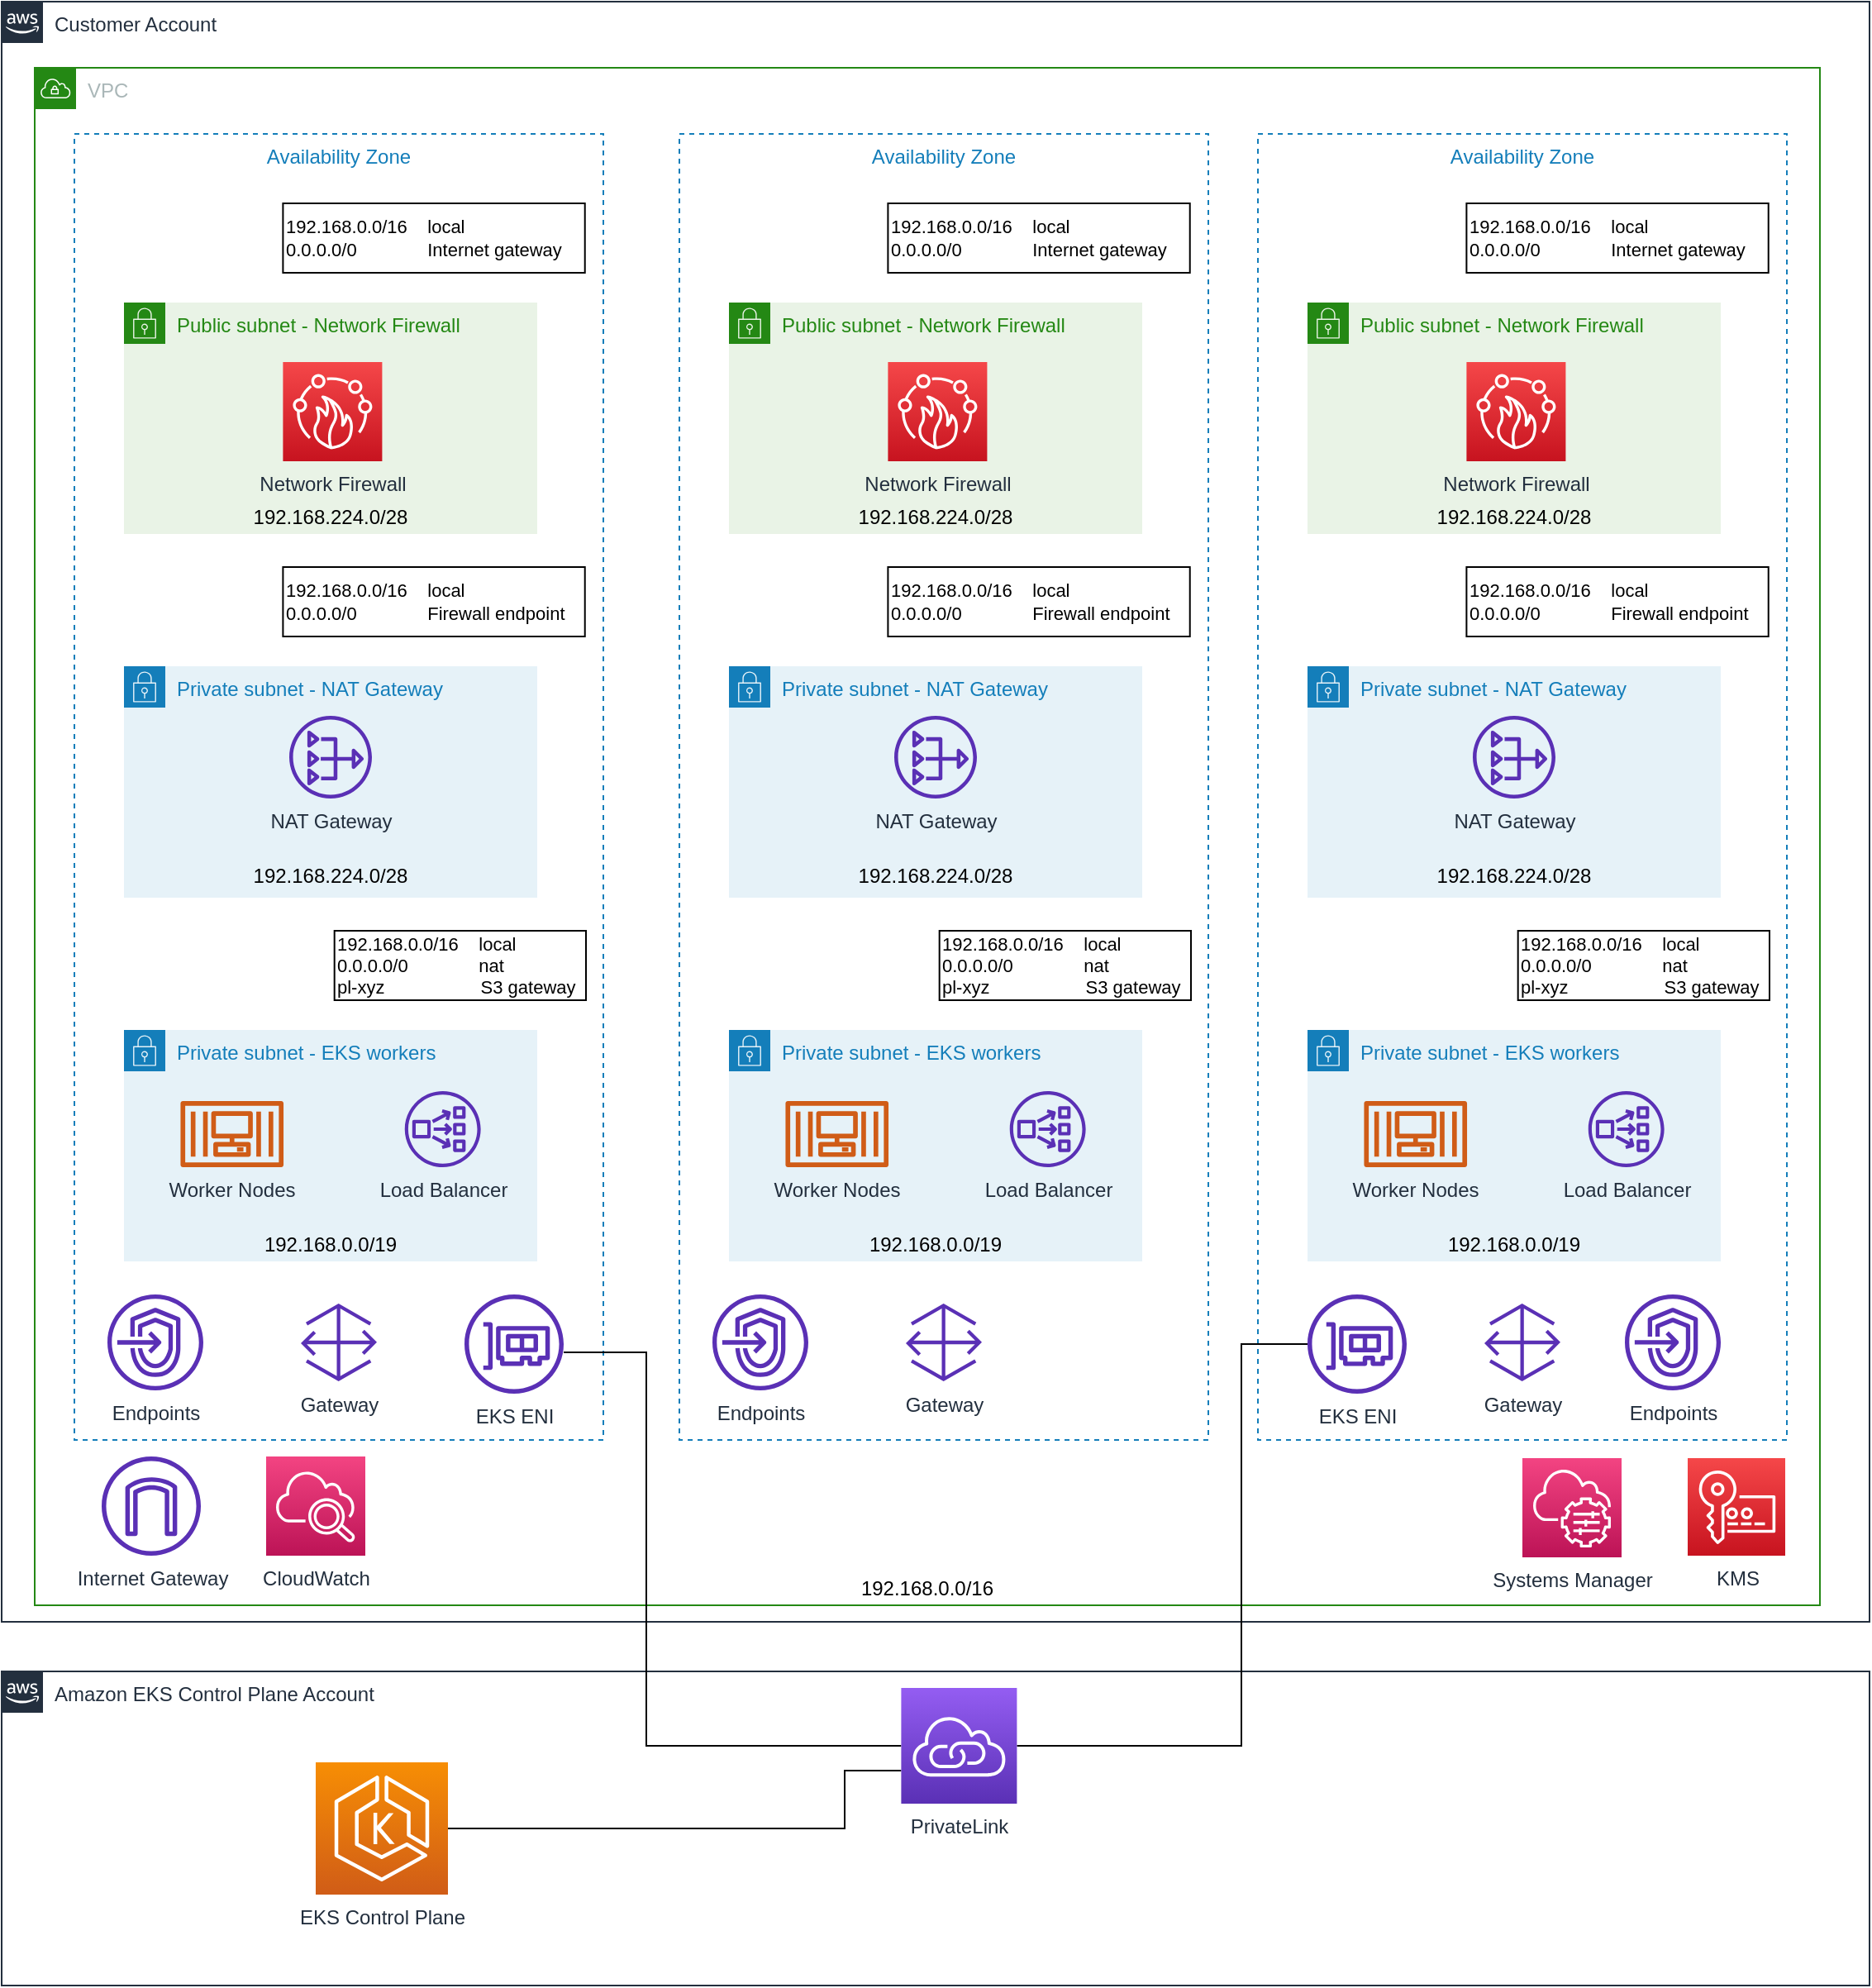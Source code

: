 <mxfile version="14.4.3" type="device"><diagram id="Ht1M8jgEwFfnCIfOTk4-" name="Page-1"><mxGraphModel dx="1678" dy="1892" grid="1" gridSize="10" guides="1" tooltips="1" connect="1" arrows="1" fold="1" page="1" pageScale="1" pageWidth="1169" pageHeight="827" math="0" shadow="0"><root><mxCell id="0"/><mxCell id="1" parent="0"/><mxCell id="UEzPUAAOIrF-is8g5C7q-74" value="Customer Account" style="points=[[0,0],[0.25,0],[0.5,0],[0.75,0],[1,0],[1,0.25],[1,0.5],[1,0.75],[1,1],[0.75,1],[0.5,1],[0.25,1],[0,1],[0,0.75],[0,0.5],[0,0.25]];outlineConnect=0;gradientColor=none;html=1;whiteSpace=wrap;fontSize=12;fontStyle=0;shape=mxgraph.aws4.group;grIcon=mxgraph.aws4.group_aws_cloud_alt;strokeColor=#232F3E;fillColor=none;verticalAlign=top;align=left;spacingLeft=30;fontColor=#232F3E;dashed=0;labelBackgroundColor=#ffffff;" parent="1" vertex="1"><mxGeometry x="20" y="-280" width="1130" height="980" as="geometry"/></mxCell><mxCell id="4IRTycI_wWRvnbGvujeR-6" value="VPC" style="points=[[0,0],[0.25,0],[0.5,0],[0.75,0],[1,0],[1,0.25],[1,0.5],[1,0.75],[1,1],[0.75,1],[0.5,1],[0.25,1],[0,1],[0,0.75],[0,0.5],[0,0.25]];outlineConnect=0;gradientColor=none;html=1;whiteSpace=wrap;fontSize=12;fontStyle=0;shape=mxgraph.aws4.group;grIcon=mxgraph.aws4.group_vpc;strokeColor=#248814;fillColor=none;verticalAlign=top;align=left;spacingLeft=30;fontColor=#AAB7B8;dashed=0;" vertex="1" parent="1"><mxGeometry x="40" y="-240" width="1080" height="930" as="geometry"/></mxCell><mxCell id="4IRTycI_wWRvnbGvujeR-10" value="Availability Zone" style="fillColor=none;strokeColor=#147EBA;dashed=1;verticalAlign=top;fontStyle=0;fontColor=#147EBA;" vertex="1" parent="1"><mxGeometry x="64" y="-200" width="320" height="790" as="geometry"/></mxCell><mxCell id="4IRTycI_wWRvnbGvujeR-2" value="Amazon EKS Control Plane Account" style="points=[[0,0],[0.25,0],[0.5,0],[0.75,0],[1,0],[1,0.25],[1,0.5],[1,0.75],[1,1],[0.75,1],[0.5,1],[0.25,1],[0,1],[0,0.75],[0,0.5],[0,0.25]];outlineConnect=0;gradientColor=none;html=1;whiteSpace=wrap;fontSize=12;fontStyle=0;shape=mxgraph.aws4.group;grIcon=mxgraph.aws4.group_aws_cloud_alt;strokeColor=#232F3E;fillColor=none;verticalAlign=top;align=left;spacingLeft=30;fontColor=#232F3E;dashed=0;" vertex="1" parent="1"><mxGeometry x="20" y="730" width="1130" height="190" as="geometry"/></mxCell><mxCell id="4IRTycI_wWRvnbGvujeR-3" value="EKS Control Plane" style="points=[[0,0,0],[0.25,0,0],[0.5,0,0],[0.75,0,0],[1,0,0],[0,1,0],[0.25,1,0],[0.5,1,0],[0.75,1,0],[1,1,0],[0,0.25,0],[0,0.5,0],[0,0.75,0],[1,0.25,0],[1,0.5,0],[1,0.75,0]];outlineConnect=0;fontColor=#232F3E;gradientColor=#F78E04;gradientDirection=north;fillColor=#D05C17;strokeColor=#ffffff;dashed=0;verticalLabelPosition=bottom;verticalAlign=top;align=center;html=1;fontSize=12;fontStyle=0;aspect=fixed;shape=mxgraph.aws4.resourceIcon;resIcon=mxgraph.aws4.eks;" vertex="1" parent="1"><mxGeometry x="210" y="785" width="80" height="80" as="geometry"/></mxCell><mxCell id="4IRTycI_wWRvnbGvujeR-7" value="Private subnet - EKS workers" style="points=[[0,0],[0.25,0],[0.5,0],[0.75,0],[1,0],[1,0.25],[1,0.5],[1,0.75],[1,1],[0.75,1],[0.5,1],[0.25,1],[0,1],[0,0.75],[0,0.5],[0,0.25]];outlineConnect=0;gradientColor=none;html=1;whiteSpace=wrap;fontSize=12;fontStyle=0;shape=mxgraph.aws4.group;grIcon=mxgraph.aws4.group_security_group;grStroke=0;strokeColor=#147EBA;fillColor=#E6F2F8;verticalAlign=top;align=left;spacingLeft=30;fontColor=#147EBA;dashed=0;" vertex="1" parent="1"><mxGeometry x="94" y="342" width="250" height="140" as="geometry"/></mxCell><mxCell id="4IRTycI_wWRvnbGvujeR-18" value="Worker Nodes" style="outlineConnect=0;fontColor=#232F3E;gradientColor=none;fillColor=#D05C17;strokeColor=none;dashed=0;verticalLabelPosition=bottom;verticalAlign=top;align=center;html=1;fontSize=12;fontStyle=0;aspect=fixed;pointerEvents=1;shape=mxgraph.aws4.container_3;" vertex="1" parent="1"><mxGeometry x="128.17" y="384.98" width="62.4" height="40" as="geometry"/></mxCell><mxCell id="4IRTycI_wWRvnbGvujeR-21" value="Private subnet - NAT Gateway" style="points=[[0,0],[0.25,0],[0.5,0],[0.75,0],[1,0],[1,0.25],[1,0.5],[1,0.75],[1,1],[0.75,1],[0.5,1],[0.25,1],[0,1],[0,0.75],[0,0.5],[0,0.25]];outlineConnect=0;gradientColor=none;html=1;whiteSpace=wrap;fontSize=12;fontStyle=0;shape=mxgraph.aws4.group;grIcon=mxgraph.aws4.group_security_group;grStroke=0;strokeColor=#147EBA;fillColor=#E6F2F8;verticalAlign=top;align=left;spacingLeft=30;fontColor=#147EBA;dashed=0;" vertex="1" parent="1"><mxGeometry x="94" y="122" width="250" height="140" as="geometry"/></mxCell><mxCell id="4IRTycI_wWRvnbGvujeR-51" style="edgeStyle=orthogonalEdgeStyle;rounded=0;orthogonalLoop=1;jettySize=auto;html=1;entryX=0;entryY=0.5;entryDx=0;entryDy=0;entryPerimeter=0;endArrow=none;endFill=0;fontSize=11;" edge="1" parent="1" source="4IRTycI_wWRvnbGvujeR-31" target="4IRTycI_wWRvnbGvujeR-89"><mxGeometry relative="1" as="geometry"><Array as="points"><mxPoint x="410" y="537"/><mxPoint x="410" y="775"/></Array></mxGeometry></mxCell><mxCell id="4IRTycI_wWRvnbGvujeR-31" value="EKS ENI" style="outlineConnect=0;fontColor=#232F3E;gradientColor=none;fillColor=#5A30B5;strokeColor=none;dashed=0;verticalLabelPosition=bottom;verticalAlign=top;align=center;html=1;fontSize=12;fontStyle=0;aspect=fixed;pointerEvents=1;shape=mxgraph.aws4.elastic_network_interface;" vertex="1" parent="1"><mxGeometry x="300" y="501.99" width="60" height="60" as="geometry"/></mxCell><mxCell id="4IRTycI_wWRvnbGvujeR-32" value="Endpoints" style="outlineConnect=0;fontColor=#232F3E;gradientColor=none;fillColor=#5A30B5;strokeColor=none;dashed=0;verticalLabelPosition=bottom;verticalAlign=top;align=center;html=1;fontSize=12;fontStyle=0;aspect=fixed;pointerEvents=1;shape=mxgraph.aws4.endpoints;" vertex="1" parent="1"><mxGeometry x="84" y="502" width="58" height="58" as="geometry"/></mxCell><mxCell id="4IRTycI_wWRvnbGvujeR-33" value="NAT Gateway" style="outlineConnect=0;fontColor=#232F3E;gradientColor=none;fillColor=#5A30B5;strokeColor=none;dashed=0;verticalLabelPosition=bottom;verticalAlign=top;align=center;html=1;fontSize=12;fontStyle=0;aspect=fixed;pointerEvents=1;shape=mxgraph.aws4.nat_gateway;" vertex="1" parent="1"><mxGeometry x="194" y="152" width="50" height="50" as="geometry"/></mxCell><mxCell id="4IRTycI_wWRvnbGvujeR-34" value="Gateway" style="outlineConnect=0;fontColor=#232F3E;gradientColor=none;fillColor=#5A30B5;strokeColor=none;dashed=0;verticalLabelPosition=bottom;verticalAlign=top;align=center;html=1;fontSize=12;fontStyle=0;aspect=fixed;pointerEvents=1;shape=mxgraph.aws4.gateway;" vertex="1" parent="1"><mxGeometry x="201" y="507.39" width="46" height="47.21" as="geometry"/></mxCell><mxCell id="4IRTycI_wWRvnbGvujeR-36" value="192.168.0.0/16" style="text;html=1;strokeColor=none;fillColor=none;align=center;verticalAlign=middle;whiteSpace=wrap;rounded=0;" vertex="1" parent="1"><mxGeometry x="40" y="670" width="1080" height="20" as="geometry"/></mxCell><mxCell id="4IRTycI_wWRvnbGvujeR-37" value="192.168.0.0/19" style="text;html=1;strokeColor=none;fillColor=none;align=center;verticalAlign=middle;whiteSpace=wrap;rounded=0;" vertex="1" parent="1"><mxGeometry x="94" y="462" width="250" height="20" as="geometry"/></mxCell><mxCell id="4IRTycI_wWRvnbGvujeR-38" value="192.168.224.0/28" style="text;html=1;strokeColor=none;fillColor=none;align=center;verticalAlign=middle;whiteSpace=wrap;rounded=0;" vertex="1" parent="1"><mxGeometry x="94" y="239" width="250" height="20" as="geometry"/></mxCell><mxCell id="4IRTycI_wWRvnbGvujeR-39" value="Public subnet - Network Firewall" style="points=[[0,0],[0.25,0],[0.5,0],[0.75,0],[1,0],[1,0.25],[1,0.5],[1,0.75],[1,1],[0.75,1],[0.5,1],[0.25,1],[0,1],[0,0.75],[0,0.5],[0,0.25]];outlineConnect=0;gradientColor=none;html=1;whiteSpace=wrap;fontSize=12;fontStyle=0;shape=mxgraph.aws4.group;grIcon=mxgraph.aws4.group_security_group;grStroke=0;strokeColor=#248814;fillColor=#E9F3E6;verticalAlign=top;align=left;spacingLeft=30;fontColor=#248814;dashed=0;" vertex="1" parent="1"><mxGeometry x="94" y="-98" width="250" height="140" as="geometry"/></mxCell><mxCell id="4IRTycI_wWRvnbGvujeR-41" value="192.168.224.0/28" style="text;html=1;strokeColor=none;fillColor=none;align=center;verticalAlign=middle;whiteSpace=wrap;rounded=0;" vertex="1" parent="1"><mxGeometry x="94" y="22" width="250" height="20" as="geometry"/></mxCell><mxCell id="4IRTycI_wWRvnbGvujeR-42" value="Internet Gateway" style="outlineConnect=0;fontColor=#232F3E;gradientColor=none;fillColor=#5A30B5;strokeColor=none;dashed=0;verticalLabelPosition=bottom;verticalAlign=top;align=center;html=1;fontSize=12;fontStyle=0;aspect=fixed;pointerEvents=1;shape=mxgraph.aws4.internet_gateway;" vertex="1" parent="1"><mxGeometry x="80.5" y="600" width="60" height="60" as="geometry"/></mxCell><mxCell id="4IRTycI_wWRvnbGvujeR-43" value="CloudWatch" style="points=[[0,0,0],[0.25,0,0],[0.5,0,0],[0.75,0,0],[1,0,0],[0,1,0],[0.25,1,0],[0.5,1,0],[0.75,1,0],[1,1,0],[0,0.25,0],[0,0.5,0],[0,0.75,0],[1,0.25,0],[1,0.5,0],[1,0.75,0]];points=[[0,0,0],[0.25,0,0],[0.5,0,0],[0.75,0,0],[1,0,0],[0,1,0],[0.25,1,0],[0.5,1,0],[0.75,1,0],[1,1,0],[0,0.25,0],[0,0.5,0],[0,0.75,0],[1,0.25,0],[1,0.5,0],[1,0.75,0]];outlineConnect=0;fontColor=#232F3E;gradientColor=#F34482;gradientDirection=north;fillColor=#BC1356;strokeColor=#ffffff;dashed=0;verticalLabelPosition=bottom;verticalAlign=top;align=center;html=1;fontSize=12;fontStyle=0;aspect=fixed;shape=mxgraph.aws4.resourceIcon;resIcon=mxgraph.aws4.cloudwatch_2;" vertex="1" parent="1"><mxGeometry x="180" y="600" width="60" height="60" as="geometry"/></mxCell><mxCell id="4IRTycI_wWRvnbGvujeR-45" value="Network Firewall" style="points=[[0,0,0],[0.25,0,0],[0.5,0,0],[0.75,0,0],[1,0,0],[0,1,0],[0.25,1,0],[0.5,1,0],[0.75,1,0],[1,1,0],[0,0.25,0],[0,0.5,0],[0,0.75,0],[1,0.25,0],[1,0.5,0],[1,0.75,0]];outlineConnect=0;fontColor=#232F3E;gradientColor=#F54749;gradientDirection=north;fillColor=#C7131F;strokeColor=#ffffff;dashed=0;verticalLabelPosition=bottom;verticalAlign=top;align=center;html=1;fontSize=12;fontStyle=0;aspect=fixed;shape=mxgraph.aws4.resourceIcon;resIcon=mxgraph.aws4.firewall_manager;" vertex="1" parent="1"><mxGeometry x="190.2" y="-62" width="60" height="60" as="geometry"/></mxCell><mxCell id="4IRTycI_wWRvnbGvujeR-46" value="KMS" style="points=[[0,0,0],[0.25,0,0],[0.5,0,0],[0.75,0,0],[1,0,0],[0,1,0],[0.25,1,0],[0.5,1,0],[0.75,1,0],[1,1,0],[0,0.25,0],[0,0.5,0],[0,0.75,0],[1,0.25,0],[1,0.5,0],[1,0.75,0]];outlineConnect=0;fontColor=#232F3E;gradientColor=#F54749;gradientDirection=north;fillColor=#C7131F;strokeColor=#ffffff;dashed=0;verticalLabelPosition=bottom;verticalAlign=top;align=center;html=1;fontSize=12;fontStyle=0;aspect=fixed;shape=mxgraph.aws4.resourceIcon;resIcon=mxgraph.aws4.key_management_service;" vertex="1" parent="1"><mxGeometry x="1040" y="601" width="59" height="59" as="geometry"/></mxCell><mxCell id="4IRTycI_wWRvnbGvujeR-47" value="Load Balancer" style="outlineConnect=0;fontColor=#232F3E;gradientColor=none;fillColor=#5A30B5;strokeColor=none;dashed=0;verticalLabelPosition=bottom;verticalAlign=top;align=center;html=1;fontSize=12;fontStyle=0;aspect=fixed;pointerEvents=1;shape=mxgraph.aws4.network_load_balancer;" vertex="1" parent="1"><mxGeometry x="263.87" y="379.03" width="45.95" height="45.95" as="geometry"/></mxCell><mxCell id="4IRTycI_wWRvnbGvujeR-48" value="192.168.0.0/16&amp;nbsp; &amp;nbsp; local&lt;br style=&quot;font-size: 11px;&quot;&gt;0.0.0.0/0&amp;nbsp; &amp;nbsp; &amp;nbsp; &amp;nbsp; &amp;nbsp; &amp;nbsp; &amp;nbsp; nat&amp;nbsp;&amp;nbsp;&lt;br style=&quot;font-size: 11px;&quot;&gt;pl-xyz&amp;nbsp; &amp;nbsp; &amp;nbsp; &amp;nbsp; &amp;nbsp; &amp;nbsp; &amp;nbsp; &amp;nbsp; &amp;nbsp; &amp;nbsp;S3 gateway" style="rounded=0;whiteSpace=wrap;html=1;align=left;fontSize=11;" vertex="1" parent="1"><mxGeometry x="221.34" y="282" width="152.16" height="42" as="geometry"/></mxCell><mxCell id="4IRTycI_wWRvnbGvujeR-49" value="192.168.0.0/16&amp;nbsp; &amp;nbsp; local&lt;br style=&quot;font-size: 11px&quot;&gt;0.0.0.0/0&amp;nbsp; &amp;nbsp; &amp;nbsp; &amp;nbsp; &amp;nbsp; &amp;nbsp; &amp;nbsp; Firewall endpoint" style="rounded=0;whiteSpace=wrap;html=1;align=left;fontSize=11;" vertex="1" parent="1"><mxGeometry x="190.2" y="62" width="182.66" height="42" as="geometry"/></mxCell><mxCell id="4IRTycI_wWRvnbGvujeR-50" value="192.168.0.0/16&amp;nbsp; &amp;nbsp; local&lt;br style=&quot;font-size: 11px&quot;&gt;0.0.0.0/0&amp;nbsp; &amp;nbsp; &amp;nbsp; &amp;nbsp; &amp;nbsp; &amp;nbsp; &amp;nbsp; Internet gateway" style="rounded=0;whiteSpace=wrap;html=1;align=left;fontSize=11;" vertex="1" parent="1"><mxGeometry x="190.2" y="-158" width="182.66" height="42" as="geometry"/></mxCell><mxCell id="4IRTycI_wWRvnbGvujeR-52" value="Systems Manager" style="points=[[0,0,0],[0.25,0,0],[0.5,0,0],[0.75,0,0],[1,0,0],[0,1,0],[0.25,1,0],[0.5,1,0],[0.75,1,0],[1,1,0],[0,0.25,0],[0,0.5,0],[0,0.75,0],[1,0.25,0],[1,0.5,0],[1,0.75,0]];points=[[0,0,0],[0.25,0,0],[0.5,0,0],[0.75,0,0],[1,0,0],[0,1,0],[0.25,1,0],[0.5,1,0],[0.75,1,0],[1,1,0],[0,0.25,0],[0,0.5,0],[0,0.75,0],[1,0.25,0],[1,0.5,0],[1,0.75,0]];outlineConnect=0;fontColor=#232F3E;gradientColor=#F34482;gradientDirection=north;fillColor=#BC1356;strokeColor=#ffffff;dashed=0;verticalLabelPosition=bottom;verticalAlign=top;align=center;html=1;fontSize=12;fontStyle=0;aspect=fixed;shape=mxgraph.aws4.resourceIcon;resIcon=mxgraph.aws4.systems_manager;" vertex="1" parent="1"><mxGeometry x="940" y="601" width="60" height="60" as="geometry"/></mxCell><mxCell id="4IRTycI_wWRvnbGvujeR-53" value="Availability Zone" style="fillColor=none;strokeColor=#147EBA;dashed=1;verticalAlign=top;fontStyle=0;fontColor=#147EBA;" vertex="1" parent="1"><mxGeometry x="430" y="-200" width="320" height="790" as="geometry"/></mxCell><mxCell id="4IRTycI_wWRvnbGvujeR-54" value="Private subnet - EKS workers" style="points=[[0,0],[0.25,0],[0.5,0],[0.75,0],[1,0],[1,0.25],[1,0.5],[1,0.75],[1,1],[0.75,1],[0.5,1],[0.25,1],[0,1],[0,0.75],[0,0.5],[0,0.25]];outlineConnect=0;gradientColor=none;html=1;whiteSpace=wrap;fontSize=12;fontStyle=0;shape=mxgraph.aws4.group;grIcon=mxgraph.aws4.group_security_group;grStroke=0;strokeColor=#147EBA;fillColor=#E6F2F8;verticalAlign=top;align=left;spacingLeft=30;fontColor=#147EBA;dashed=0;" vertex="1" parent="1"><mxGeometry x="460" y="342" width="250" height="140" as="geometry"/></mxCell><mxCell id="4IRTycI_wWRvnbGvujeR-55" value="Worker Nodes" style="outlineConnect=0;fontColor=#232F3E;gradientColor=none;fillColor=#D05C17;strokeColor=none;dashed=0;verticalLabelPosition=bottom;verticalAlign=top;align=center;html=1;fontSize=12;fontStyle=0;aspect=fixed;pointerEvents=1;shape=mxgraph.aws4.container_3;" vertex="1" parent="1"><mxGeometry x="494.17" y="384.98" width="62.4" height="40" as="geometry"/></mxCell><mxCell id="4IRTycI_wWRvnbGvujeR-56" value="Private subnet - NAT Gateway" style="points=[[0,0],[0.25,0],[0.5,0],[0.75,0],[1,0],[1,0.25],[1,0.5],[1,0.75],[1,1],[0.75,1],[0.5,1],[0.25,1],[0,1],[0,0.75],[0,0.5],[0,0.25]];outlineConnect=0;gradientColor=none;html=1;whiteSpace=wrap;fontSize=12;fontStyle=0;shape=mxgraph.aws4.group;grIcon=mxgraph.aws4.group_security_group;grStroke=0;strokeColor=#147EBA;fillColor=#E6F2F8;verticalAlign=top;align=left;spacingLeft=30;fontColor=#147EBA;dashed=0;" vertex="1" parent="1"><mxGeometry x="460" y="122" width="250" height="140" as="geometry"/></mxCell><mxCell id="4IRTycI_wWRvnbGvujeR-58" value="Endpoints" style="outlineConnect=0;fontColor=#232F3E;gradientColor=none;fillColor=#5A30B5;strokeColor=none;dashed=0;verticalLabelPosition=bottom;verticalAlign=top;align=center;html=1;fontSize=12;fontStyle=0;aspect=fixed;pointerEvents=1;shape=mxgraph.aws4.endpoints;" vertex="1" parent="1"><mxGeometry x="450" y="502" width="58" height="58" as="geometry"/></mxCell><mxCell id="4IRTycI_wWRvnbGvujeR-59" value="NAT Gateway" style="outlineConnect=0;fontColor=#232F3E;gradientColor=none;fillColor=#5A30B5;strokeColor=none;dashed=0;verticalLabelPosition=bottom;verticalAlign=top;align=center;html=1;fontSize=12;fontStyle=0;aspect=fixed;pointerEvents=1;shape=mxgraph.aws4.nat_gateway;" vertex="1" parent="1"><mxGeometry x="560" y="152" width="50" height="50" as="geometry"/></mxCell><mxCell id="4IRTycI_wWRvnbGvujeR-60" value="Gateway" style="outlineConnect=0;fontColor=#232F3E;gradientColor=none;fillColor=#5A30B5;strokeColor=none;dashed=0;verticalLabelPosition=bottom;verticalAlign=top;align=center;html=1;fontSize=12;fontStyle=0;aspect=fixed;pointerEvents=1;shape=mxgraph.aws4.gateway;" vertex="1" parent="1"><mxGeometry x="567" y="507.39" width="46" height="47.21" as="geometry"/></mxCell><mxCell id="4IRTycI_wWRvnbGvujeR-61" value="192.168.0.0/19" style="text;html=1;strokeColor=none;fillColor=none;align=center;verticalAlign=middle;whiteSpace=wrap;rounded=0;" vertex="1" parent="1"><mxGeometry x="460" y="462" width="250" height="20" as="geometry"/></mxCell><mxCell id="4IRTycI_wWRvnbGvujeR-62" value="192.168.224.0/28" style="text;html=1;strokeColor=none;fillColor=none;align=center;verticalAlign=middle;whiteSpace=wrap;rounded=0;" vertex="1" parent="1"><mxGeometry x="460" y="239" width="250" height="20" as="geometry"/></mxCell><mxCell id="4IRTycI_wWRvnbGvujeR-63" value="Public subnet - Network Firewall" style="points=[[0,0],[0.25,0],[0.5,0],[0.75,0],[1,0],[1,0.25],[1,0.5],[1,0.75],[1,1],[0.75,1],[0.5,1],[0.25,1],[0,1],[0,0.75],[0,0.5],[0,0.25]];outlineConnect=0;gradientColor=none;html=1;whiteSpace=wrap;fontSize=12;fontStyle=0;shape=mxgraph.aws4.group;grIcon=mxgraph.aws4.group_security_group;grStroke=0;strokeColor=#248814;fillColor=#E9F3E6;verticalAlign=top;align=left;spacingLeft=30;fontColor=#248814;dashed=0;" vertex="1" parent="1"><mxGeometry x="460" y="-98" width="250" height="140" as="geometry"/></mxCell><mxCell id="4IRTycI_wWRvnbGvujeR-64" value="192.168.224.0/28" style="text;html=1;strokeColor=none;fillColor=none;align=center;verticalAlign=middle;whiteSpace=wrap;rounded=0;" vertex="1" parent="1"><mxGeometry x="460" y="22" width="250" height="20" as="geometry"/></mxCell><mxCell id="4IRTycI_wWRvnbGvujeR-65" value="Network Firewall" style="points=[[0,0,0],[0.25,0,0],[0.5,0,0],[0.75,0,0],[1,0,0],[0,1,0],[0.25,1,0],[0.5,1,0],[0.75,1,0],[1,1,0],[0,0.25,0],[0,0.5,0],[0,0.75,0],[1,0.25,0],[1,0.5,0],[1,0.75,0]];outlineConnect=0;fontColor=#232F3E;gradientColor=#F54749;gradientDirection=north;fillColor=#C7131F;strokeColor=#ffffff;dashed=0;verticalLabelPosition=bottom;verticalAlign=top;align=center;html=1;fontSize=12;fontStyle=0;aspect=fixed;shape=mxgraph.aws4.resourceIcon;resIcon=mxgraph.aws4.firewall_manager;" vertex="1" parent="1"><mxGeometry x="556.2" y="-62" width="60" height="60" as="geometry"/></mxCell><mxCell id="4IRTycI_wWRvnbGvujeR-66" value="Load Balancer" style="outlineConnect=0;fontColor=#232F3E;gradientColor=none;fillColor=#5A30B5;strokeColor=none;dashed=0;verticalLabelPosition=bottom;verticalAlign=top;align=center;html=1;fontSize=12;fontStyle=0;aspect=fixed;pointerEvents=1;shape=mxgraph.aws4.network_load_balancer;" vertex="1" parent="1"><mxGeometry x="629.87" y="379.03" width="45.95" height="45.95" as="geometry"/></mxCell><mxCell id="4IRTycI_wWRvnbGvujeR-67" value="192.168.0.0/16&amp;nbsp; &amp;nbsp; local&lt;br style=&quot;font-size: 11px;&quot;&gt;0.0.0.0/0&amp;nbsp; &amp;nbsp; &amp;nbsp; &amp;nbsp; &amp;nbsp; &amp;nbsp; &amp;nbsp; nat&amp;nbsp;&amp;nbsp;&lt;br style=&quot;font-size: 11px;&quot;&gt;pl-xyz&amp;nbsp; &amp;nbsp; &amp;nbsp; &amp;nbsp; &amp;nbsp; &amp;nbsp; &amp;nbsp; &amp;nbsp; &amp;nbsp; &amp;nbsp;S3 gateway" style="rounded=0;whiteSpace=wrap;html=1;align=left;fontSize=11;" vertex="1" parent="1"><mxGeometry x="587.34" y="282" width="152.16" height="42" as="geometry"/></mxCell><mxCell id="4IRTycI_wWRvnbGvujeR-68" value="192.168.0.0/16&amp;nbsp; &amp;nbsp; local&lt;br style=&quot;font-size: 11px&quot;&gt;0.0.0.0/0&amp;nbsp; &amp;nbsp; &amp;nbsp; &amp;nbsp; &amp;nbsp; &amp;nbsp; &amp;nbsp; Firewall endpoint" style="rounded=0;whiteSpace=wrap;html=1;align=left;fontSize=11;" vertex="1" parent="1"><mxGeometry x="556.2" y="62" width="182.66" height="42" as="geometry"/></mxCell><mxCell id="4IRTycI_wWRvnbGvujeR-69" value="192.168.0.0/16&amp;nbsp; &amp;nbsp; local&lt;br style=&quot;font-size: 11px&quot;&gt;0.0.0.0/0&amp;nbsp; &amp;nbsp; &amp;nbsp; &amp;nbsp; &amp;nbsp; &amp;nbsp; &amp;nbsp; Internet gateway" style="rounded=0;whiteSpace=wrap;html=1;align=left;fontSize=11;" vertex="1" parent="1"><mxGeometry x="556.2" y="-158" width="182.66" height="42" as="geometry"/></mxCell><mxCell id="4IRTycI_wWRvnbGvujeR-70" value="Availability Zone" style="fillColor=none;strokeColor=#147EBA;dashed=1;verticalAlign=top;fontStyle=0;fontColor=#147EBA;" vertex="1" parent="1"><mxGeometry x="780" y="-200" width="320" height="790" as="geometry"/></mxCell><mxCell id="4IRTycI_wWRvnbGvujeR-71" value="Private subnet - EKS workers" style="points=[[0,0],[0.25,0],[0.5,0],[0.75,0],[1,0],[1,0.25],[1,0.5],[1,0.75],[1,1],[0.75,1],[0.5,1],[0.25,1],[0,1],[0,0.75],[0,0.5],[0,0.25]];outlineConnect=0;gradientColor=none;html=1;whiteSpace=wrap;fontSize=12;fontStyle=0;shape=mxgraph.aws4.group;grIcon=mxgraph.aws4.group_security_group;grStroke=0;strokeColor=#147EBA;fillColor=#E6F2F8;verticalAlign=top;align=left;spacingLeft=30;fontColor=#147EBA;dashed=0;" vertex="1" parent="1"><mxGeometry x="810" y="342" width="250" height="140" as="geometry"/></mxCell><mxCell id="4IRTycI_wWRvnbGvujeR-72" value="Worker Nodes" style="outlineConnect=0;fontColor=#232F3E;gradientColor=none;fillColor=#D05C17;strokeColor=none;dashed=0;verticalLabelPosition=bottom;verticalAlign=top;align=center;html=1;fontSize=12;fontStyle=0;aspect=fixed;pointerEvents=1;shape=mxgraph.aws4.container_3;" vertex="1" parent="1"><mxGeometry x="844.17" y="384.98" width="62.4" height="40" as="geometry"/></mxCell><mxCell id="4IRTycI_wWRvnbGvujeR-73" value="Private subnet - NAT Gateway" style="points=[[0,0],[0.25,0],[0.5,0],[0.75,0],[1,0],[1,0.25],[1,0.5],[1,0.75],[1,1],[0.75,1],[0.5,1],[0.25,1],[0,1],[0,0.75],[0,0.5],[0,0.25]];outlineConnect=0;gradientColor=none;html=1;whiteSpace=wrap;fontSize=12;fontStyle=0;shape=mxgraph.aws4.group;grIcon=mxgraph.aws4.group_security_group;grStroke=0;strokeColor=#147EBA;fillColor=#E6F2F8;verticalAlign=top;align=left;spacingLeft=30;fontColor=#147EBA;dashed=0;" vertex="1" parent="1"><mxGeometry x="810" y="122" width="250" height="140" as="geometry"/></mxCell><mxCell id="4IRTycI_wWRvnbGvujeR-87" style="edgeStyle=orthogonalEdgeStyle;rounded=0;orthogonalLoop=1;jettySize=auto;html=1;entryX=1;entryY=0.5;entryDx=0;entryDy=0;entryPerimeter=0;endArrow=none;endFill=0;fontSize=11;" edge="1" parent="1" source="4IRTycI_wWRvnbGvujeR-74" target="4IRTycI_wWRvnbGvujeR-89"><mxGeometry relative="1" as="geometry"><Array as="points"><mxPoint x="770" y="532"/><mxPoint x="770" y="775"/></Array></mxGeometry></mxCell><mxCell id="4IRTycI_wWRvnbGvujeR-74" value="EKS ENI" style="outlineConnect=0;fontColor=#232F3E;gradientColor=none;fillColor=#5A30B5;strokeColor=none;dashed=0;verticalLabelPosition=bottom;verticalAlign=top;align=center;html=1;fontSize=12;fontStyle=0;aspect=fixed;pointerEvents=1;shape=mxgraph.aws4.elastic_network_interface;" vertex="1" parent="1"><mxGeometry x="810" y="502" width="60" height="60" as="geometry"/></mxCell><mxCell id="4IRTycI_wWRvnbGvujeR-75" value="Endpoints" style="outlineConnect=0;fontColor=#232F3E;gradientColor=none;fillColor=#5A30B5;strokeColor=none;dashed=0;verticalLabelPosition=bottom;verticalAlign=top;align=center;html=1;fontSize=12;fontStyle=0;aspect=fixed;pointerEvents=1;shape=mxgraph.aws4.endpoints;" vertex="1" parent="1"><mxGeometry x="1002" y="501.99" width="58" height="58" as="geometry"/></mxCell><mxCell id="4IRTycI_wWRvnbGvujeR-76" value="NAT Gateway" style="outlineConnect=0;fontColor=#232F3E;gradientColor=none;fillColor=#5A30B5;strokeColor=none;dashed=0;verticalLabelPosition=bottom;verticalAlign=top;align=center;html=1;fontSize=12;fontStyle=0;aspect=fixed;pointerEvents=1;shape=mxgraph.aws4.nat_gateway;" vertex="1" parent="1"><mxGeometry x="910" y="152" width="50" height="50" as="geometry"/></mxCell><mxCell id="4IRTycI_wWRvnbGvujeR-77" value="Gateway" style="outlineConnect=0;fontColor=#232F3E;gradientColor=none;fillColor=#5A30B5;strokeColor=none;dashed=0;verticalLabelPosition=bottom;verticalAlign=top;align=center;html=1;fontSize=12;fontStyle=0;aspect=fixed;pointerEvents=1;shape=mxgraph.aws4.gateway;" vertex="1" parent="1"><mxGeometry x="917" y="507.39" width="46" height="47.21" as="geometry"/></mxCell><mxCell id="4IRTycI_wWRvnbGvujeR-78" value="192.168.0.0/19" style="text;html=1;strokeColor=none;fillColor=none;align=center;verticalAlign=middle;whiteSpace=wrap;rounded=0;" vertex="1" parent="1"><mxGeometry x="810" y="462" width="250" height="20" as="geometry"/></mxCell><mxCell id="4IRTycI_wWRvnbGvujeR-79" value="192.168.224.0/28" style="text;html=1;strokeColor=none;fillColor=none;align=center;verticalAlign=middle;whiteSpace=wrap;rounded=0;" vertex="1" parent="1"><mxGeometry x="810" y="239" width="250" height="20" as="geometry"/></mxCell><mxCell id="4IRTycI_wWRvnbGvujeR-80" value="Public subnet - Network Firewall" style="points=[[0,0],[0.25,0],[0.5,0],[0.75,0],[1,0],[1,0.25],[1,0.5],[1,0.75],[1,1],[0.75,1],[0.5,1],[0.25,1],[0,1],[0,0.75],[0,0.5],[0,0.25]];outlineConnect=0;gradientColor=none;html=1;whiteSpace=wrap;fontSize=12;fontStyle=0;shape=mxgraph.aws4.group;grIcon=mxgraph.aws4.group_security_group;grStroke=0;strokeColor=#248814;fillColor=#E9F3E6;verticalAlign=top;align=left;spacingLeft=30;fontColor=#248814;dashed=0;" vertex="1" parent="1"><mxGeometry x="810" y="-98" width="250" height="140" as="geometry"/></mxCell><mxCell id="4IRTycI_wWRvnbGvujeR-81" value="192.168.224.0/28" style="text;html=1;strokeColor=none;fillColor=none;align=center;verticalAlign=middle;whiteSpace=wrap;rounded=0;" vertex="1" parent="1"><mxGeometry x="810" y="22" width="250" height="20" as="geometry"/></mxCell><mxCell id="4IRTycI_wWRvnbGvujeR-82" value="Network Firewall" style="points=[[0,0,0],[0.25,0,0],[0.5,0,0],[0.75,0,0],[1,0,0],[0,1,0],[0.25,1,0],[0.5,1,0],[0.75,1,0],[1,1,0],[0,0.25,0],[0,0.5,0],[0,0.75,0],[1,0.25,0],[1,0.5,0],[1,0.75,0]];outlineConnect=0;fontColor=#232F3E;gradientColor=#F54749;gradientDirection=north;fillColor=#C7131F;strokeColor=#ffffff;dashed=0;verticalLabelPosition=bottom;verticalAlign=top;align=center;html=1;fontSize=12;fontStyle=0;aspect=fixed;shape=mxgraph.aws4.resourceIcon;resIcon=mxgraph.aws4.firewall_manager;" vertex="1" parent="1"><mxGeometry x="906.2" y="-62" width="60" height="60" as="geometry"/></mxCell><mxCell id="4IRTycI_wWRvnbGvujeR-83" value="Load Balancer" style="outlineConnect=0;fontColor=#232F3E;gradientColor=none;fillColor=#5A30B5;strokeColor=none;dashed=0;verticalLabelPosition=bottom;verticalAlign=top;align=center;html=1;fontSize=12;fontStyle=0;aspect=fixed;pointerEvents=1;shape=mxgraph.aws4.network_load_balancer;" vertex="1" parent="1"><mxGeometry x="979.87" y="379.03" width="45.95" height="45.95" as="geometry"/></mxCell><mxCell id="4IRTycI_wWRvnbGvujeR-84" value="192.168.0.0/16&amp;nbsp; &amp;nbsp; local&lt;br style=&quot;font-size: 11px;&quot;&gt;0.0.0.0/0&amp;nbsp; &amp;nbsp; &amp;nbsp; &amp;nbsp; &amp;nbsp; &amp;nbsp; &amp;nbsp; nat&amp;nbsp;&amp;nbsp;&lt;br style=&quot;font-size: 11px;&quot;&gt;pl-xyz&amp;nbsp; &amp;nbsp; &amp;nbsp; &amp;nbsp; &amp;nbsp; &amp;nbsp; &amp;nbsp; &amp;nbsp; &amp;nbsp; &amp;nbsp;S3 gateway" style="rounded=0;whiteSpace=wrap;html=1;align=left;fontSize=11;" vertex="1" parent="1"><mxGeometry x="937.34" y="282" width="152.16" height="42" as="geometry"/></mxCell><mxCell id="4IRTycI_wWRvnbGvujeR-85" value="192.168.0.0/16&amp;nbsp; &amp;nbsp; local&lt;br style=&quot;font-size: 11px&quot;&gt;0.0.0.0/0&amp;nbsp; &amp;nbsp; &amp;nbsp; &amp;nbsp; &amp;nbsp; &amp;nbsp; &amp;nbsp; Firewall endpoint" style="rounded=0;whiteSpace=wrap;html=1;align=left;fontSize=11;" vertex="1" parent="1"><mxGeometry x="906.2" y="62" width="182.66" height="42" as="geometry"/></mxCell><mxCell id="4IRTycI_wWRvnbGvujeR-86" value="192.168.0.0/16&amp;nbsp; &amp;nbsp; local&lt;br style=&quot;font-size: 11px&quot;&gt;0.0.0.0/0&amp;nbsp; &amp;nbsp; &amp;nbsp; &amp;nbsp; &amp;nbsp; &amp;nbsp; &amp;nbsp; Internet gateway" style="rounded=0;whiteSpace=wrap;html=1;align=left;fontSize=11;" vertex="1" parent="1"><mxGeometry x="906.2" y="-158" width="182.66" height="42" as="geometry"/></mxCell><mxCell id="4IRTycI_wWRvnbGvujeR-90" style="edgeStyle=orthogonalEdgeStyle;rounded=0;orthogonalLoop=1;jettySize=auto;html=1;endArrow=none;endFill=0;fontSize=11;" edge="1" parent="1" source="4IRTycI_wWRvnbGvujeR-89" target="4IRTycI_wWRvnbGvujeR-3"><mxGeometry relative="1" as="geometry"><Array as="points"><mxPoint x="530" y="790"/><mxPoint x="530" y="825"/></Array></mxGeometry></mxCell><mxCell id="4IRTycI_wWRvnbGvujeR-89" value="PrivateLink" style="points=[[0,0,0],[0.25,0,0],[0.5,0,0],[0.75,0,0],[1,0,0],[0,1,0],[0.25,1,0],[0.5,1,0],[0.75,1,0],[1,1,0],[0,0.25,0],[0,0.5,0],[0,0.75,0],[1,0.25,0],[1,0.5,0],[1,0.75,0]];outlineConnect=0;fontColor=#232F3E;gradientColor=#945DF2;gradientDirection=north;fillColor=#5A30B5;strokeColor=#ffffff;dashed=0;verticalLabelPosition=bottom;verticalAlign=top;align=center;html=1;fontSize=12;fontStyle=0;aspect=fixed;shape=mxgraph.aws4.resourceIcon;resIcon=mxgraph.aws4.vpc_privatelink;" vertex="1" parent="1"><mxGeometry x="564.2" y="740" width="70" height="70" as="geometry"/></mxCell></root></mxGraphModel></diagram></mxfile>